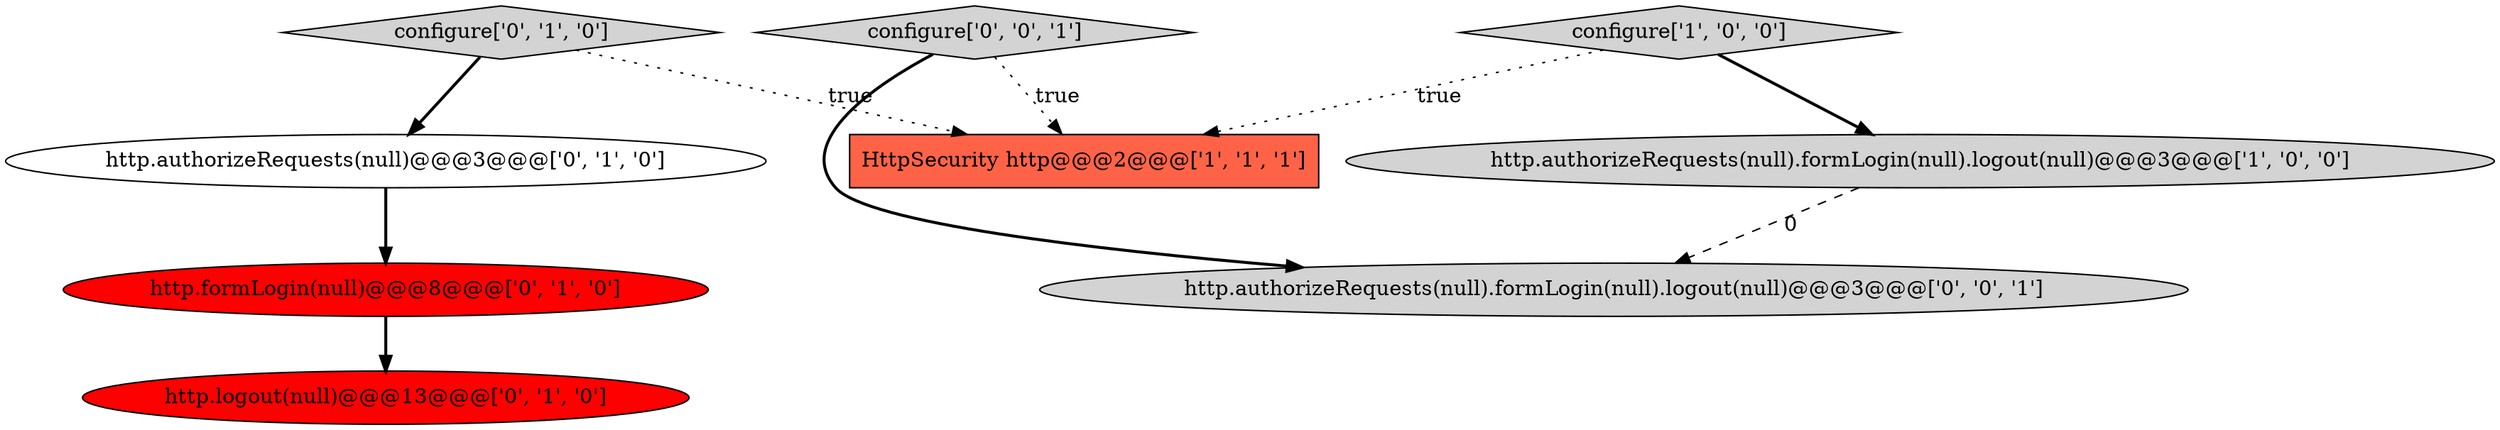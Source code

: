 digraph {
6 [style = filled, label = "http.logout(null)@@@13@@@['0', '1', '0']", fillcolor = red, shape = ellipse image = "AAA1AAABBB2BBB"];
4 [style = filled, label = "http.authorizeRequests(null)@@@3@@@['0', '1', '0']", fillcolor = white, shape = ellipse image = "AAA0AAABBB2BBB"];
3 [style = filled, label = "configure['0', '1', '0']", fillcolor = lightgray, shape = diamond image = "AAA0AAABBB2BBB"];
1 [style = filled, label = "configure['1', '0', '0']", fillcolor = lightgray, shape = diamond image = "AAA0AAABBB1BBB"];
0 [style = filled, label = "HttpSecurity http@@@2@@@['1', '1', '1']", fillcolor = tomato, shape = box image = "AAA0AAABBB1BBB"];
5 [style = filled, label = "http.formLogin(null)@@@8@@@['0', '1', '0']", fillcolor = red, shape = ellipse image = "AAA1AAABBB2BBB"];
7 [style = filled, label = "http.authorizeRequests(null).formLogin(null).logout(null)@@@3@@@['0', '0', '1']", fillcolor = lightgray, shape = ellipse image = "AAA0AAABBB3BBB"];
2 [style = filled, label = "http.authorizeRequests(null).formLogin(null).logout(null)@@@3@@@['1', '0', '0']", fillcolor = lightgray, shape = ellipse image = "AAA0AAABBB1BBB"];
8 [style = filled, label = "configure['0', '0', '1']", fillcolor = lightgray, shape = diamond image = "AAA0AAABBB3BBB"];
8->0 [style = dotted, label="true"];
1->2 [style = bold, label=""];
1->0 [style = dotted, label="true"];
5->6 [style = bold, label=""];
2->7 [style = dashed, label="0"];
4->5 [style = bold, label=""];
3->4 [style = bold, label=""];
8->7 [style = bold, label=""];
3->0 [style = dotted, label="true"];
}
